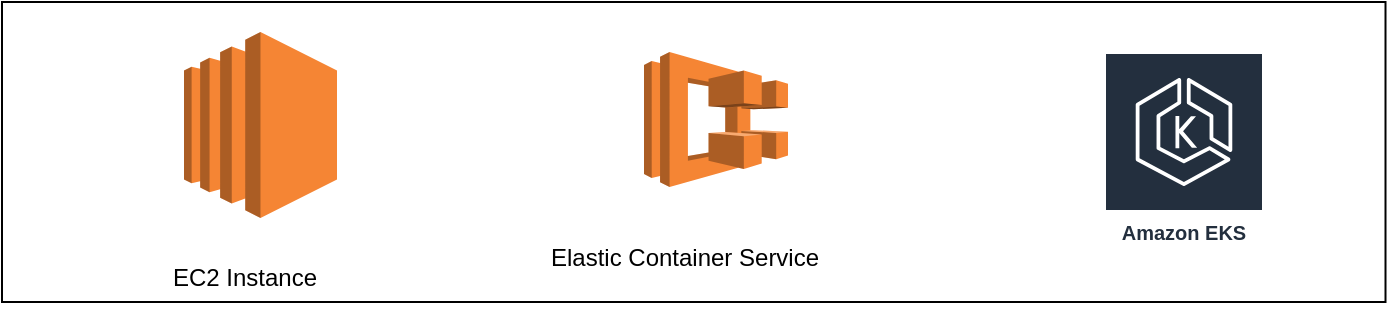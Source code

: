 <mxfile version="24.3.1" type="github">
  <diagram name="Page-1" id="Uz7ngdKB1gMJoseTMcZw">
    <mxGraphModel dx="786" dy="459" grid="1" gridSize="10" guides="1" tooltips="1" connect="1" arrows="1" fold="1" page="1" pageScale="1" pageWidth="850" pageHeight="1100" math="0" shadow="0">
      <root>
        <mxCell id="0" />
        <mxCell id="1" parent="0" />
        <mxCell id="rrKAW5o2RND6z7WSNMTG-7" value="" style="whiteSpace=wrap;html=1;" vertex="1" parent="1">
          <mxGeometry x="79" y="55" width="691.75" height="150" as="geometry" />
        </mxCell>
        <mxCell id="rrKAW5o2RND6z7WSNMTG-1" value="" style="outlineConnect=0;dashed=0;verticalLabelPosition=bottom;verticalAlign=top;align=center;html=1;shape=mxgraph.aws3.ec2;fillColor=#F58534;gradientColor=none;" vertex="1" parent="1">
          <mxGeometry x="170" y="70" width="76.5" height="93" as="geometry" />
        </mxCell>
        <mxCell id="rrKAW5o2RND6z7WSNMTG-2" value="EC2 Instance" style="text;html=1;align=center;verticalAlign=middle;resizable=0;points=[];autosize=1;strokeColor=none;fillColor=none;" vertex="1" parent="1">
          <mxGeometry x="150" y="178" width="100" height="30" as="geometry" />
        </mxCell>
        <mxCell id="rrKAW5o2RND6z7WSNMTG-3" value="" style="outlineConnect=0;dashed=0;verticalLabelPosition=bottom;verticalAlign=top;align=center;html=1;shape=mxgraph.aws3.ecs;fillColor=#F58534;gradientColor=none;" vertex="1" parent="1">
          <mxGeometry x="400" y="80" width="72" height="67.5" as="geometry" />
        </mxCell>
        <mxCell id="rrKAW5o2RND6z7WSNMTG-5" value="Elastic Container Service" style="text;html=1;align=center;verticalAlign=middle;resizable=0;points=[];autosize=1;strokeColor=none;fillColor=none;" vertex="1" parent="1">
          <mxGeometry x="340" y="168" width="160" height="30" as="geometry" />
        </mxCell>
        <mxCell id="rrKAW5o2RND6z7WSNMTG-6" value="Amazon EKS" style="sketch=0;outlineConnect=0;fontColor=#232F3E;gradientColor=none;strokeColor=#ffffff;fillColor=#232F3E;dashed=0;verticalLabelPosition=middle;verticalAlign=bottom;align=center;html=1;whiteSpace=wrap;fontSize=10;fontStyle=1;spacing=3;shape=mxgraph.aws4.productIcon;prIcon=mxgraph.aws4.eks;" vertex="1" parent="1">
          <mxGeometry x="630" y="80" width="80" height="100" as="geometry" />
        </mxCell>
      </root>
    </mxGraphModel>
  </diagram>
</mxfile>
